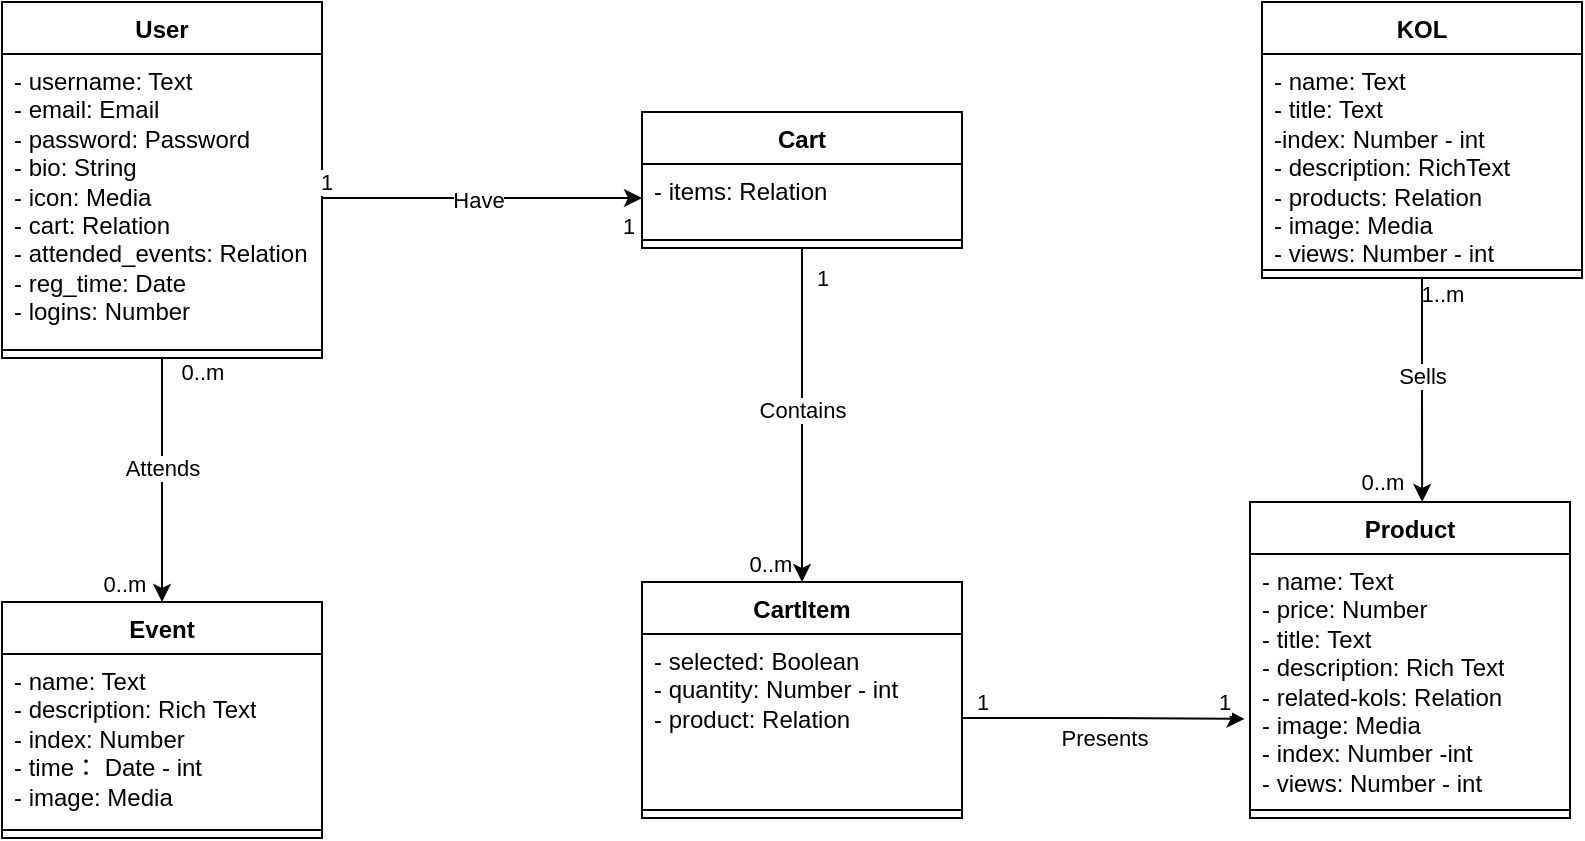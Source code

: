 <mxfile version="24.4.8" type="device">
  <diagram name="第 1 页" id="5mdRfByDDz3yO2vetsfR">
    <mxGraphModel dx="814" dy="599" grid="1" gridSize="10" guides="1" tooltips="1" connect="1" arrows="1" fold="1" page="1" pageScale="1" pageWidth="827" pageHeight="1169" math="0" shadow="0">
      <root>
        <mxCell id="0" />
        <mxCell id="1" parent="0" />
        <mxCell id="bO7SMT0OaXXxyepgt4Vs-4" style="edgeStyle=orthogonalEdgeStyle;rounded=0;orthogonalLoop=1;jettySize=auto;html=1;entryX=0.538;entryY=0;entryDx=0;entryDy=0;entryPerimeter=0;" parent="1" source="jSvjcwtI-bgLR1o23KVw-1" edge="1" target="jSvjcwtI-bgLR1o23KVw-9">
          <mxGeometry relative="1" as="geometry">
            <mxPoint x="740" y="250" as="targetPoint" />
          </mxGeometry>
        </mxCell>
        <mxCell id="bO7SMT0OaXXxyepgt4Vs-5" value="Sells" style="edgeLabel;html=1;align=center;verticalAlign=middle;resizable=0;points=[];" parent="bO7SMT0OaXXxyepgt4Vs-4" vertex="1" connectable="0">
          <mxGeometry x="0.239" relative="1" as="geometry">
            <mxPoint y="-21" as="offset" />
          </mxGeometry>
        </mxCell>
        <mxCell id="NhowBKx1JFpCzWd0IGJK-15" value="1..m" style="edgeLabel;html=1;align=center;verticalAlign=middle;resizable=0;points=[];labelBackgroundColor=none;" vertex="1" connectable="0" parent="bO7SMT0OaXXxyepgt4Vs-4">
          <mxGeometry x="-0.864" y="1" relative="1" as="geometry">
            <mxPoint x="9" as="offset" />
          </mxGeometry>
        </mxCell>
        <mxCell id="NhowBKx1JFpCzWd0IGJK-16" value="0..m" style="edgeLabel;html=1;align=center;verticalAlign=middle;resizable=0;points=[];" vertex="1" connectable="0" parent="bO7SMT0OaXXxyepgt4Vs-4">
          <mxGeometry x="0.713" y="-1" relative="1" as="geometry">
            <mxPoint x="-19" y="6" as="offset" />
          </mxGeometry>
        </mxCell>
        <mxCell id="jSvjcwtI-bgLR1o23KVw-1" value="KOL" style="swimlane;fontStyle=1;align=center;verticalAlign=top;childLayout=stackLayout;horizontal=1;startSize=26;horizontalStack=0;resizeParent=1;resizeParentMax=0;resizeLast=0;collapsible=1;marginBottom=0;whiteSpace=wrap;html=1;" parent="1" vertex="1">
          <mxGeometry x="660" y="10" width="160" height="138" as="geometry" />
        </mxCell>
        <mxCell id="jSvjcwtI-bgLR1o23KVw-2" value="- name: Text&lt;div&gt;- title: Text&lt;br&gt;&lt;/div&gt;&lt;div&gt;-index: Number - int&lt;/div&gt;&lt;div&gt;- description: RichText&lt;br&gt;&lt;/div&gt;&lt;div&gt;- products: Relation&lt;br&gt;&lt;/div&gt;&lt;div&gt;- image: Media&lt;br&gt;&lt;/div&gt;&lt;div&gt;- views: Number - int&lt;/div&gt;" style="text;strokeColor=none;fillColor=none;align=left;verticalAlign=top;spacingLeft=4;spacingRight=4;overflow=hidden;rotatable=0;points=[[0,0.5],[1,0.5]];portConstraint=eastwest;whiteSpace=wrap;html=1;" parent="jSvjcwtI-bgLR1o23KVw-1" vertex="1">
          <mxGeometry y="26" width="160" height="104" as="geometry" />
        </mxCell>
        <mxCell id="jSvjcwtI-bgLR1o23KVw-3" value="" style="line;strokeWidth=1;fillColor=none;align=left;verticalAlign=middle;spacingTop=-1;spacingLeft=3;spacingRight=3;rotatable=0;labelPosition=right;points=[];portConstraint=eastwest;strokeColor=inherit;" parent="jSvjcwtI-bgLR1o23KVw-1" vertex="1">
          <mxGeometry y="130" width="160" height="8" as="geometry" />
        </mxCell>
        <mxCell id="jSvjcwtI-bgLR1o23KVw-5" value="Event" style="swimlane;fontStyle=1;align=center;verticalAlign=top;childLayout=stackLayout;horizontal=1;startSize=26;horizontalStack=0;resizeParent=1;resizeParentMax=0;resizeLast=0;collapsible=1;marginBottom=0;whiteSpace=wrap;html=1;" parent="1" vertex="1">
          <mxGeometry x="30" y="310" width="160" height="118" as="geometry" />
        </mxCell>
        <mxCell id="jSvjcwtI-bgLR1o23KVw-6" value="- name: Text&lt;div&gt;- description: Rich&amp;nbsp;&lt;span style=&quot;background-color: initial;&quot;&gt;Text&lt;/span&gt;&lt;br&gt;&lt;/div&gt;&lt;div&gt;- index: Number&lt;/div&gt;&lt;div&gt;- time： Date - int&lt;/div&gt;&lt;div&gt;- image: Media&lt;/div&gt;" style="text;strokeColor=none;fillColor=none;align=left;verticalAlign=top;spacingLeft=4;spacingRight=4;overflow=hidden;rotatable=0;points=[[0,0.5],[1,0.5]];portConstraint=eastwest;whiteSpace=wrap;html=1;" parent="jSvjcwtI-bgLR1o23KVw-5" vertex="1">
          <mxGeometry y="26" width="160" height="84" as="geometry" />
        </mxCell>
        <mxCell id="jSvjcwtI-bgLR1o23KVw-7" value="" style="line;strokeWidth=1;fillColor=none;align=left;verticalAlign=middle;spacingTop=-1;spacingLeft=3;spacingRight=3;rotatable=0;labelPosition=right;points=[];portConstraint=eastwest;strokeColor=inherit;" parent="jSvjcwtI-bgLR1o23KVw-5" vertex="1">
          <mxGeometry y="110" width="160" height="8" as="geometry" />
        </mxCell>
        <mxCell id="jSvjcwtI-bgLR1o23KVw-9" value="Product" style="swimlane;fontStyle=1;align=center;verticalAlign=top;childLayout=stackLayout;horizontal=1;startSize=26;horizontalStack=0;resizeParent=1;resizeParentMax=0;resizeLast=0;collapsible=1;marginBottom=0;whiteSpace=wrap;html=1;" parent="1" vertex="1">
          <mxGeometry x="654" y="260" width="160" height="158" as="geometry" />
        </mxCell>
        <mxCell id="jSvjcwtI-bgLR1o23KVw-10" value="- name: Text&lt;div&gt;- price: Number&lt;/div&gt;&lt;div&gt;- title:&amp;nbsp;&lt;span style=&quot;background-color: initial;&quot;&gt;Text&lt;/span&gt;&lt;br&gt;&lt;/div&gt;&lt;div&gt;- description: Rich&amp;nbsp;&lt;span style=&quot;background-color: initial;&quot;&gt;Text&lt;/span&gt;&lt;br&gt;&lt;/div&gt;&lt;div&gt;- related-kols: Relation&lt;br&gt;&lt;/div&gt;&lt;div&gt;- image: Media&lt;br&gt;&lt;/div&gt;&lt;div&gt;- index: Number -int&lt;/div&gt;&lt;div&gt;- views: Number - int&lt;/div&gt;" style="text;strokeColor=none;fillColor=none;align=left;verticalAlign=top;spacingLeft=4;spacingRight=4;overflow=hidden;rotatable=0;points=[[0,0.5],[1,0.5]];portConstraint=eastwest;whiteSpace=wrap;html=1;" parent="jSvjcwtI-bgLR1o23KVw-9" vertex="1">
          <mxGeometry y="26" width="160" height="124" as="geometry" />
        </mxCell>
        <mxCell id="jSvjcwtI-bgLR1o23KVw-11" value="" style="line;strokeWidth=1;fillColor=none;align=left;verticalAlign=middle;spacingTop=-1;spacingLeft=3;spacingRight=3;rotatable=0;labelPosition=right;points=[];portConstraint=eastwest;strokeColor=inherit;" parent="jSvjcwtI-bgLR1o23KVw-9" vertex="1">
          <mxGeometry y="150" width="160" height="8" as="geometry" />
        </mxCell>
        <mxCell id="bO7SMT0OaXXxyepgt4Vs-6" style="edgeStyle=orthogonalEdgeStyle;rounded=0;orthogonalLoop=1;jettySize=auto;html=1;" parent="1" source="jSvjcwtI-bgLR1o23KVw-13" edge="1">
          <mxGeometry relative="1" as="geometry">
            <mxPoint x="110" y="310" as="targetPoint" />
          </mxGeometry>
        </mxCell>
        <mxCell id="bO7SMT0OaXXxyepgt4Vs-7" value="Attends" style="edgeLabel;html=1;align=center;verticalAlign=middle;resizable=0;points=[];" parent="bO7SMT0OaXXxyepgt4Vs-6" vertex="1" connectable="0">
          <mxGeometry x="-0.27" y="3" relative="1" as="geometry">
            <mxPoint x="-3" y="10" as="offset" />
          </mxGeometry>
        </mxCell>
        <mxCell id="NhowBKx1JFpCzWd0IGJK-8" value="0..m" style="edgeLabel;html=1;align=center;verticalAlign=middle;resizable=0;points=[];" vertex="1" connectable="0" parent="bO7SMT0OaXXxyepgt4Vs-6">
          <mxGeometry x="-0.882" y="1" relative="1" as="geometry">
            <mxPoint x="19" as="offset" />
          </mxGeometry>
        </mxCell>
        <mxCell id="NhowBKx1JFpCzWd0IGJK-10" value="0..m" style="edgeLabel;html=1;align=center;verticalAlign=middle;resizable=0;points=[];" vertex="1" connectable="0" parent="bO7SMT0OaXXxyepgt4Vs-6">
          <mxGeometry x="0.421" y="1" relative="1" as="geometry">
            <mxPoint x="-21" y="26" as="offset" />
          </mxGeometry>
        </mxCell>
        <mxCell id="jSvjcwtI-bgLR1o23KVw-13" value="User" style="swimlane;fontStyle=1;align=center;verticalAlign=top;childLayout=stackLayout;horizontal=1;startSize=26;horizontalStack=0;resizeParent=1;resizeParentMax=0;resizeLast=0;collapsible=1;marginBottom=0;whiteSpace=wrap;html=1;" parent="1" vertex="1">
          <mxGeometry x="30" y="10" width="160" height="178" as="geometry" />
        </mxCell>
        <mxCell id="jSvjcwtI-bgLR1o23KVw-14" value="- username: Text&lt;div&gt;- email: Email&lt;/div&gt;&lt;div&gt;- password: Password&lt;br&gt;&lt;div&gt;- bio: String&lt;/div&gt;&lt;div&gt;- icon: Media&lt;br&gt;&lt;/div&gt;&lt;/div&gt;&lt;div&gt;- cart: Relation&lt;/div&gt;&lt;div&gt;- attended_events: Relation&lt;/div&gt;&lt;div&gt;- reg_time: Date&lt;/div&gt;&lt;div&gt;- logins: Number&lt;/div&gt;" style="text;strokeColor=none;fillColor=none;align=left;verticalAlign=top;spacingLeft=4;spacingRight=4;overflow=hidden;rotatable=0;points=[[0,0.5],[1,0.5]];portConstraint=eastwest;whiteSpace=wrap;html=1;" parent="jSvjcwtI-bgLR1o23KVw-13" vertex="1">
          <mxGeometry y="26" width="160" height="144" as="geometry" />
        </mxCell>
        <mxCell id="jSvjcwtI-bgLR1o23KVw-15" value="" style="line;strokeWidth=1;fillColor=none;align=left;verticalAlign=middle;spacingTop=-1;spacingLeft=3;spacingRight=3;rotatable=0;labelPosition=right;points=[];portConstraint=eastwest;strokeColor=inherit;" parent="jSvjcwtI-bgLR1o23KVw-13" vertex="1">
          <mxGeometry y="170" width="160" height="8" as="geometry" />
        </mxCell>
        <mxCell id="NhowBKx1JFpCzWd0IGJK-1" value="Cart" style="swimlane;fontStyle=1;align=center;verticalAlign=top;childLayout=stackLayout;horizontal=1;startSize=26;horizontalStack=0;resizeParent=1;resizeParentMax=0;resizeLast=0;collapsible=1;marginBottom=0;whiteSpace=wrap;html=1;" vertex="1" parent="1">
          <mxGeometry x="350" y="65" width="160" height="68" as="geometry" />
        </mxCell>
        <mxCell id="NhowBKx1JFpCzWd0IGJK-2" value="- items: Relation" style="text;strokeColor=none;fillColor=none;align=left;verticalAlign=top;spacingLeft=4;spacingRight=4;overflow=hidden;rotatable=0;points=[[0,0.5],[1,0.5]];portConstraint=eastwest;whiteSpace=wrap;html=1;" vertex="1" parent="NhowBKx1JFpCzWd0IGJK-1">
          <mxGeometry y="26" width="160" height="34" as="geometry" />
        </mxCell>
        <mxCell id="NhowBKx1JFpCzWd0IGJK-3" value="" style="line;strokeWidth=1;fillColor=none;align=left;verticalAlign=middle;spacingTop=-1;spacingLeft=3;spacingRight=3;rotatable=0;labelPosition=right;points=[];portConstraint=eastwest;strokeColor=inherit;" vertex="1" parent="NhowBKx1JFpCzWd0IGJK-1">
          <mxGeometry y="60" width="160" height="8" as="geometry" />
        </mxCell>
        <mxCell id="NhowBKx1JFpCzWd0IGJK-4" style="edgeStyle=orthogonalEdgeStyle;rounded=0;orthogonalLoop=1;jettySize=auto;html=1;" edge="1" parent="1" source="jSvjcwtI-bgLR1o23KVw-14" target="NhowBKx1JFpCzWd0IGJK-2">
          <mxGeometry relative="1" as="geometry" />
        </mxCell>
        <mxCell id="NhowBKx1JFpCzWd0IGJK-7" value="Have" style="edgeLabel;html=1;align=center;verticalAlign=middle;resizable=0;points=[];" vertex="1" connectable="0" parent="NhowBKx1JFpCzWd0IGJK-4">
          <mxGeometry x="-0.028" y="-1" relative="1" as="geometry">
            <mxPoint as="offset" />
          </mxGeometry>
        </mxCell>
        <mxCell id="NhowBKx1JFpCzWd0IGJK-11" value="1" style="edgeLabel;html=1;align=center;verticalAlign=middle;resizable=0;points=[];" vertex="1" connectable="0" parent="NhowBKx1JFpCzWd0IGJK-4">
          <mxGeometry x="-0.743" relative="1" as="geometry">
            <mxPoint x="-19" y="-8" as="offset" />
          </mxGeometry>
        </mxCell>
        <mxCell id="NhowBKx1JFpCzWd0IGJK-12" value="1" style="edgeLabel;html=1;align=center;verticalAlign=middle;resizable=0;points=[];" vertex="1" connectable="0" parent="NhowBKx1JFpCzWd0IGJK-4">
          <mxGeometry x="0.706" y="2" relative="1" as="geometry">
            <mxPoint x="16" y="16" as="offset" />
          </mxGeometry>
        </mxCell>
        <mxCell id="NhowBKx1JFpCzWd0IGJK-5" style="edgeStyle=orthogonalEdgeStyle;rounded=0;orthogonalLoop=1;jettySize=auto;html=1;exitX=0.5;exitY=1;exitDx=0;exitDy=0;entryX=0.5;entryY=0;entryDx=0;entryDy=0;" edge="1" parent="1" source="NhowBKx1JFpCzWd0IGJK-1" target="NhowBKx1JFpCzWd0IGJK-17">
          <mxGeometry relative="1" as="geometry">
            <mxPoint x="360" y="300" as="sourcePoint" />
            <mxPoint x="430" y="310" as="targetPoint" />
          </mxGeometry>
        </mxCell>
        <mxCell id="NhowBKx1JFpCzWd0IGJK-6" value="Contains" style="edgeLabel;html=1;align=center;verticalAlign=middle;resizable=0;points=[];" vertex="1" connectable="0" parent="NhowBKx1JFpCzWd0IGJK-5">
          <mxGeometry x="-0.028" relative="1" as="geometry">
            <mxPoint as="offset" />
          </mxGeometry>
        </mxCell>
        <mxCell id="NhowBKx1JFpCzWd0IGJK-13" value="1" style="edgeLabel;html=1;align=center;verticalAlign=middle;resizable=0;points=[];" vertex="1" connectable="0" parent="NhowBKx1JFpCzWd0IGJK-5">
          <mxGeometry x="-0.912" y="1" relative="1" as="geometry">
            <mxPoint x="9" y="7" as="offset" />
          </mxGeometry>
        </mxCell>
        <mxCell id="NhowBKx1JFpCzWd0IGJK-22" value="0..m" style="edgeLabel;html=1;align=center;verticalAlign=middle;resizable=0;points=[];" vertex="1" connectable="0" parent="NhowBKx1JFpCzWd0IGJK-5">
          <mxGeometry x="0.65" y="-2" relative="1" as="geometry">
            <mxPoint x="-14" y="20" as="offset" />
          </mxGeometry>
        </mxCell>
        <mxCell id="NhowBKx1JFpCzWd0IGJK-17" value="CartItem" style="swimlane;fontStyle=1;align=center;verticalAlign=top;childLayout=stackLayout;horizontal=1;startSize=26;horizontalStack=0;resizeParent=1;resizeParentMax=0;resizeLast=0;collapsible=1;marginBottom=0;whiteSpace=wrap;html=1;" vertex="1" parent="1">
          <mxGeometry x="350" y="300" width="160" height="118" as="geometry" />
        </mxCell>
        <mxCell id="NhowBKx1JFpCzWd0IGJK-18" value="- selected: Boolean&lt;div&gt;- quantity: Number - int&lt;/div&gt;&lt;div&gt;- product: Relation&lt;/div&gt;" style="text;strokeColor=none;fillColor=none;align=left;verticalAlign=top;spacingLeft=4;spacingRight=4;overflow=hidden;rotatable=0;points=[[0,0.5],[1,0.5]];portConstraint=eastwest;whiteSpace=wrap;html=1;" vertex="1" parent="NhowBKx1JFpCzWd0IGJK-17">
          <mxGeometry y="26" width="160" height="84" as="geometry" />
        </mxCell>
        <mxCell id="NhowBKx1JFpCzWd0IGJK-19" value="" style="line;strokeWidth=1;fillColor=none;align=left;verticalAlign=middle;spacingTop=-1;spacingLeft=3;spacingRight=3;rotatable=0;labelPosition=right;points=[];portConstraint=eastwest;strokeColor=inherit;" vertex="1" parent="NhowBKx1JFpCzWd0IGJK-17">
          <mxGeometry y="110" width="160" height="8" as="geometry" />
        </mxCell>
        <mxCell id="NhowBKx1JFpCzWd0IGJK-20" style="edgeStyle=orthogonalEdgeStyle;rounded=0;orthogonalLoop=1;jettySize=auto;html=1;exitX=1;exitY=0.5;exitDx=0;exitDy=0;entryX=-0.017;entryY=0.665;entryDx=0;entryDy=0;entryPerimeter=0;" edge="1" parent="1" source="NhowBKx1JFpCzWd0IGJK-18" target="jSvjcwtI-bgLR1o23KVw-10">
          <mxGeometry relative="1" as="geometry" />
        </mxCell>
        <mxCell id="NhowBKx1JFpCzWd0IGJK-21" value="Presents" style="edgeLabel;html=1;align=center;verticalAlign=middle;resizable=0;points=[];" vertex="1" connectable="0" parent="NhowBKx1JFpCzWd0IGJK-20">
          <mxGeometry x="-0.103" y="3" relative="1" as="geometry">
            <mxPoint x="7" y="13" as="offset" />
          </mxGeometry>
        </mxCell>
        <mxCell id="NhowBKx1JFpCzWd0IGJK-23" value="1" style="edgeLabel;html=1;align=center;verticalAlign=middle;resizable=0;points=[];" vertex="1" connectable="0" parent="NhowBKx1JFpCzWd0IGJK-20">
          <mxGeometry x="-0.702" y="-1" relative="1" as="geometry">
            <mxPoint x="-11" y="-9" as="offset" />
          </mxGeometry>
        </mxCell>
        <mxCell id="NhowBKx1JFpCzWd0IGJK-24" value="1" style="edgeLabel;html=1;align=center;verticalAlign=middle;resizable=0;points=[];" vertex="1" connectable="0" parent="NhowBKx1JFpCzWd0IGJK-20">
          <mxGeometry x="-0.232" relative="1" as="geometry">
            <mxPoint x="76" y="-8" as="offset" />
          </mxGeometry>
        </mxCell>
      </root>
    </mxGraphModel>
  </diagram>
</mxfile>
